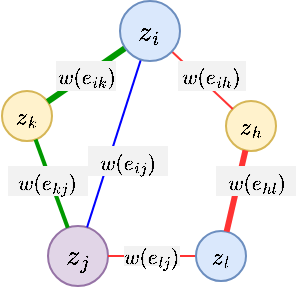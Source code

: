 <mxfile version="28.0.3">
  <diagram name="Page-1" id="boo6m4YLyro9kjkW5rnf">
    <mxGraphModel dx="286" dy="375" grid="1" gridSize="10" guides="1" tooltips="1" connect="1" arrows="1" fold="1" page="1" pageScale="1" pageWidth="827" pageHeight="1169" math="1" shadow="0">
      <root>
        <mxCell id="0" />
        <mxCell id="1" parent="0" />
        <mxCell id="J7mu65JZnzgbX4srb6xb-15" value="" style="endArrow=none;html=1;rounded=0;strokeColor=#FF3333;" parent="1" source="KRFrp5OOAKagA70dPWdG-9" target="J7mu65JZnzgbX4srb6xb-2" edge="1">
          <mxGeometry width="50" height="50" relative="1" as="geometry">
            <mxPoint x="340" y="430" as="sourcePoint" />
            <mxPoint x="390" y="380" as="targetPoint" />
          </mxGeometry>
        </mxCell>
        <mxCell id="J7mu65JZnzgbX4srb6xb-2" value="&lt;font style=&quot;font-size: 10px;&quot;&gt;\(z_l\)&lt;/font&gt;" style="ellipse;whiteSpace=wrap;html=1;aspect=fixed;fillColor=#dae8fc;strokeColor=#6c8ebf;" parent="1" vertex="1">
          <mxGeometry x="374" y="452.5" width="25" height="25" as="geometry" />
        </mxCell>
        <mxCell id="J7mu65JZnzgbX4srb6xb-6" value="&lt;font style=&quot;font-size: 10px;&quot;&gt;\(z_h\)&lt;/font&gt;" style="ellipse;whiteSpace=wrap;html=1;aspect=fixed;fillColor=#fff2cc;strokeColor=#d6b656;" parent="1" vertex="1">
          <mxGeometry x="389" y="387.5" width="25" height="25" as="geometry" />
        </mxCell>
        <mxCell id="J7mu65JZnzgbX4srb6xb-8" value="&lt;b&gt;\(z_j\)&lt;/b&gt;" style="ellipse;whiteSpace=wrap;html=1;aspect=fixed;fillColor=#e1d5e7;strokeColor=#9673a6;" parent="1" vertex="1">
          <mxGeometry x="300" y="450" width="30" height="30" as="geometry" />
        </mxCell>
        <mxCell id="J7mu65JZnzgbX4srb6xb-10" value="&lt;font style=&quot;font-size: 10px;&quot;&gt;\(z_k\)&lt;/font&gt;" style="ellipse;whiteSpace=wrap;html=1;aspect=fixed;fillColor=#fff2cc;strokeColor=#d6b656;" parent="1" vertex="1">
          <mxGeometry x="277" y="382.5" width="25" height="25" as="geometry" />
        </mxCell>
        <mxCell id="J7mu65JZnzgbX4srb6xb-17" value="" style="endArrow=none;html=1;rounded=0;strokeWidth=3;strokeColor=#FF3333;" parent="1" source="J7mu65JZnzgbX4srb6xb-6" target="J7mu65JZnzgbX4srb6xb-2" edge="1">
          <mxGeometry width="50" height="50" relative="1" as="geometry">
            <mxPoint x="340" y="430" as="sourcePoint" />
            <mxPoint x="390" y="380" as="targetPoint" />
          </mxGeometry>
        </mxCell>
        <mxCell id="J7mu65JZnzgbX4srb6xb-18" value="" style="endArrow=none;html=1;rounded=0;strokeColor=#FF3333;" parent="1" source="J7mu65JZnzgbX4srb6xb-6" target="KRFrp5OOAKagA70dPWdG-3" edge="1">
          <mxGeometry width="50" height="50" relative="1" as="geometry">
            <mxPoint x="340" y="430" as="sourcePoint" />
            <mxPoint x="368.908" y="373.563" as="targetPoint" />
          </mxGeometry>
        </mxCell>
        <mxCell id="J7mu65JZnzgbX4srb6xb-29" value="" style="endArrow=none;html=1;rounded=0;strokeColor=#009900;strokeWidth=2;" parent="1" source="J7mu65JZnzgbX4srb6xb-8" target="J7mu65JZnzgbX4srb6xb-10" edge="1">
          <mxGeometry width="50" height="50" relative="1" as="geometry">
            <mxPoint x="340" y="460" as="sourcePoint" />
            <mxPoint x="390" y="410" as="targetPoint" />
          </mxGeometry>
        </mxCell>
        <mxCell id="J7mu65JZnzgbX4srb6xb-31" value="" style="endArrow=none;html=1;rounded=0;strokeColor=#009900;strokeWidth=3;" parent="1" source="KRFrp5OOAKagA70dPWdG-3" target="J7mu65JZnzgbX4srb6xb-10" edge="1">
          <mxGeometry width="50" height="50" relative="1" as="geometry">
            <mxPoint x="348.65" y="365.759" as="sourcePoint" />
            <mxPoint x="390" y="410" as="targetPoint" />
          </mxGeometry>
        </mxCell>
        <mxCell id="J7mu65JZnzgbX4srb6xb-45" value="" style="endArrow=none;html=1;rounded=0;strokeWidth=1;strokeColor=#0000FF;" parent="1" source="J7mu65JZnzgbX4srb6xb-8" target="KRFrp5OOAKagA70dPWdG-3" edge="1">
          <mxGeometry width="50" height="50" relative="1" as="geometry">
            <mxPoint x="357.778" y="410" as="sourcePoint" />
            <mxPoint x="354.494" y="372.685" as="targetPoint" />
          </mxGeometry>
        </mxCell>
        <mxCell id="KRFrp5OOAKagA70dPWdG-3" value="&lt;div&gt;&lt;b&gt;\(z_i\)&lt;/b&gt;&lt;/div&gt;" style="ellipse;whiteSpace=wrap;html=1;aspect=fixed;fillColor=#dae8fc;strokeColor=#6c8ebf;" parent="1" vertex="1">
          <mxGeometry x="336" y="337.5" width="30" height="30" as="geometry" />
        </mxCell>
        <mxCell id="KRFrp5OOAKagA70dPWdG-11" value="" style="endArrow=none;html=1;rounded=0;strokeColor=#FF3333;" parent="1" source="J7mu65JZnzgbX4srb6xb-8" target="KRFrp5OOAKagA70dPWdG-9" edge="1">
          <mxGeometry width="50" height="50" relative="1" as="geometry">
            <mxPoint x="330" y="465" as="sourcePoint" />
            <mxPoint x="389" y="465" as="targetPoint" />
          </mxGeometry>
        </mxCell>
        <mxCell id="KRFrp5OOAKagA70dPWdG-9" value="&lt;span style=&quot;text-wrap-mode: nowrap;&quot;&gt;&lt;font style=&quot;font-size: 9px;&quot;&gt;\( w(e_{lj}) \)&lt;/font&gt;&lt;/span&gt;" style="rounded=0;whiteSpace=wrap;html=1;fillColor=light-dark(#f2f2f2, #ededed);strokeColor=none;" parent="1" vertex="1">
          <mxGeometry x="338" y="460" width="28" height="10" as="geometry" />
        </mxCell>
        <mxCell id="KRFrp5OOAKagA70dPWdG-13" value="&lt;span style=&quot;text-wrap-mode: nowrap;&quot;&gt;&lt;font style=&quot;font-size: 9px;&quot;&gt;\( w(e_{ij}) \)&lt;/font&gt;&lt;/span&gt;" style="rounded=0;whiteSpace=wrap;html=1;fillColor=light-dark(#f2f2f2, #ededed);strokeColor=none;" parent="1" vertex="1">
          <mxGeometry x="320" y="410" width="40" height="15" as="geometry" />
        </mxCell>
        <mxCell id="KRFrp5OOAKagA70dPWdG-14" value="&lt;span style=&quot;text-wrap-mode: nowrap;&quot;&gt;&lt;font style=&quot;font-size: 9px;&quot;&gt;\( w(e_{hl}) \)&lt;/font&gt;&lt;/span&gt;" style="rounded=0;whiteSpace=wrap;html=1;fillColor=light-dark(#f2f2f2, #ededed);strokeColor=none;" parent="1" vertex="1">
          <mxGeometry x="384" y="420" width="40" height="15" as="geometry" />
        </mxCell>
        <mxCell id="KRFrp5OOAKagA70dPWdG-15" value="&lt;span style=&quot;text-wrap-mode: nowrap;&quot;&gt;&lt;font style=&quot;font-size: 9px;&quot;&gt;\( w(e_{ih}) \)&lt;/font&gt;&lt;/span&gt;" style="rounded=0;whiteSpace=wrap;html=1;fillColor=light-dark(#f2f2f2, #ededed);strokeColor=none;" parent="1" vertex="1">
          <mxGeometry x="365" y="367.5" width="34" height="15" as="geometry" />
        </mxCell>
        <mxCell id="KRFrp5OOAKagA70dPWdG-16" value="&lt;span style=&quot;text-wrap-mode: nowrap;&quot;&gt;&lt;font style=&quot;font-size: 9px;&quot;&gt;\( w(e_{ik}) \)&lt;/font&gt;&lt;/span&gt;" style="rounded=0;whiteSpace=wrap;html=1;fillColor=light-dark(#f2f2f2, #ededed);strokeColor=none;" parent="1" vertex="1">
          <mxGeometry x="304" y="367.5" width="30" height="15" as="geometry" />
        </mxCell>
        <mxCell id="KRFrp5OOAKagA70dPWdG-17" value="&lt;span style=&quot;text-wrap-mode: nowrap;&quot;&gt;&lt;font style=&quot;font-size: 9px;&quot;&gt;\( w(e_{kj}) \)&lt;/font&gt;&lt;/span&gt;" style="rounded=0;whiteSpace=wrap;html=1;fillColor=light-dark(#f2f2f2, #ededed);strokeColor=none;" parent="1" vertex="1">
          <mxGeometry x="280" y="420" width="40" height="15" as="geometry" />
        </mxCell>
      </root>
    </mxGraphModel>
  </diagram>
</mxfile>
